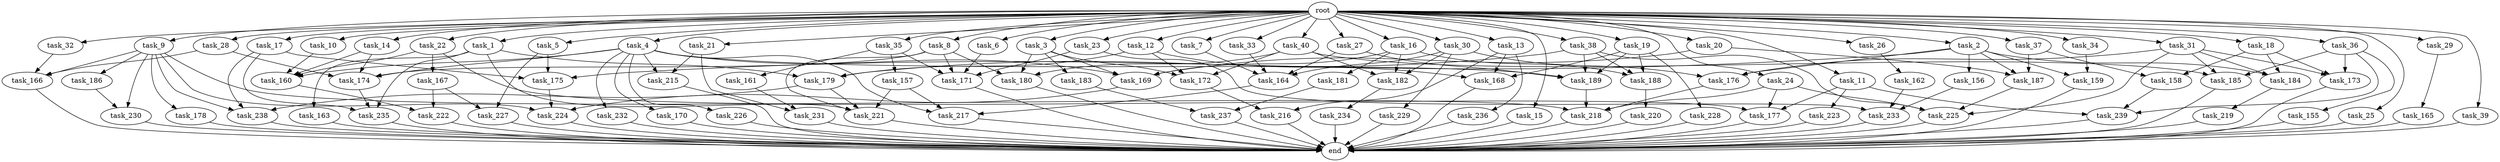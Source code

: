 digraph G {
  root [size="0.000000"];
  task_1 [size="1.024000"];
  task_2 [size="1.024000"];
  task_3 [size="1.024000"];
  task_4 [size="1.024000"];
  task_5 [size="1.024000"];
  task_6 [size="1.024000"];
  task_7 [size="1.024000"];
  task_8 [size="1.024000"];
  task_9 [size="1.024000"];
  task_10 [size="1.024000"];
  task_11 [size="1.024000"];
  task_12 [size="1.024000"];
  task_13 [size="1.024000"];
  task_14 [size="1.024000"];
  task_15 [size="1.024000"];
  task_16 [size="1.024000"];
  task_17 [size="1.024000"];
  task_18 [size="1.024000"];
  task_19 [size="1.024000"];
  task_20 [size="1.024000"];
  task_21 [size="1.024000"];
  task_22 [size="1.024000"];
  task_23 [size="1.024000"];
  task_24 [size="1.024000"];
  task_25 [size="1.024000"];
  task_26 [size="1.024000"];
  task_27 [size="1.024000"];
  task_28 [size="1.024000"];
  task_29 [size="1.024000"];
  task_30 [size="1.024000"];
  task_31 [size="1.024000"];
  task_32 [size="1.024000"];
  task_33 [size="1.024000"];
  task_34 [size="1.024000"];
  task_35 [size="1.024000"];
  task_36 [size="1.024000"];
  task_37 [size="1.024000"];
  task_38 [size="1.024000"];
  task_39 [size="1.024000"];
  task_40 [size="1.024000"];
  task_155 [size="309237645.312000"];
  task_156 [size="549755813.888000"];
  task_157 [size="420906795.008000"];
  task_158 [size="386547056.640000"];
  task_159 [size="1408749273.088000"];
  task_160 [size="2173253451.776000"];
  task_161 [size="420906795.008000"];
  task_162 [size="420906795.008000"];
  task_163 [size="309237645.312000"];
  task_164 [size="1666447310.848000"];
  task_165 [size="34359738.368000"];
  task_166 [size="1546188226.560000"];
  task_167 [size="549755813.888000"];
  task_168 [size="1382979469.312000"];
  task_169 [size="1151051235.328000"];
  task_170 [size="549755813.888000"];
  task_171 [size="1400159338.496000"];
  task_172 [size="1494648619.008000"];
  task_173 [size="936302870.528000"];
  task_174 [size="1039382085.632000"];
  task_175 [size="1546188226.560000"];
  task_176 [size="1133871366.144000"];
  task_177 [size="1133871366.144000"];
  task_178 [size="858993459.200000"];
  task_179 [size="1477468749.824000"];
  task_180 [size="773094113.280000"];
  task_181 [size="309237645.312000"];
  task_182 [size="764504178.688000"];
  task_183 [size="214748364.800000"];
  task_184 [size="1176821039.104000"];
  task_185 [size="1279900254.208000"];
  task_186 [size="858993459.200000"];
  task_187 [size="936302870.528000"];
  task_188 [size="833223655.424000"];
  task_189 [size="1151051235.328000"];
  task_215 [size="764504178.688000"];
  task_216 [size="1005022347.264000"];
  task_217 [size="1382979469.312000"];
  task_218 [size="1752346656.768000"];
  task_219 [size="137438953.472000"];
  task_220 [size="34359738.368000"];
  task_221 [size="1692217114.624000"];
  task_222 [size="429496729.600000"];
  task_223 [size="34359738.368000"];
  task_224 [size="2267742732.288000"];
  task_225 [size="1546188226.560000"];
  task_226 [size="549755813.888000"];
  task_227 [size="1073741824.000000"];
  task_228 [size="214748364.800000"];
  task_229 [size="34359738.368000"];
  task_230 [size="1073741824.000000"];
  task_231 [size="764504178.688000"];
  task_232 [size="549755813.888000"];
  task_233 [size="695784701.952000"];
  task_234 [size="34359738.368000"];
  task_235 [size="481036337.152000"];
  task_236 [size="309237645.312000"];
  task_237 [size="429496729.600000"];
  task_238 [size="1546188226.560000"];
  task_239 [size="893353197.568000"];
  end [size="0.000000"];

  root -> task_1 [size="1.000000"];
  root -> task_2 [size="1.000000"];
  root -> task_3 [size="1.000000"];
  root -> task_4 [size="1.000000"];
  root -> task_5 [size="1.000000"];
  root -> task_6 [size="1.000000"];
  root -> task_7 [size="1.000000"];
  root -> task_8 [size="1.000000"];
  root -> task_9 [size="1.000000"];
  root -> task_10 [size="1.000000"];
  root -> task_11 [size="1.000000"];
  root -> task_12 [size="1.000000"];
  root -> task_13 [size="1.000000"];
  root -> task_14 [size="1.000000"];
  root -> task_15 [size="1.000000"];
  root -> task_16 [size="1.000000"];
  root -> task_17 [size="1.000000"];
  root -> task_18 [size="1.000000"];
  root -> task_19 [size="1.000000"];
  root -> task_20 [size="1.000000"];
  root -> task_21 [size="1.000000"];
  root -> task_22 [size="1.000000"];
  root -> task_23 [size="1.000000"];
  root -> task_24 [size="1.000000"];
  root -> task_25 [size="1.000000"];
  root -> task_26 [size="1.000000"];
  root -> task_27 [size="1.000000"];
  root -> task_28 [size="1.000000"];
  root -> task_29 [size="1.000000"];
  root -> task_30 [size="1.000000"];
  root -> task_31 [size="1.000000"];
  root -> task_32 [size="1.000000"];
  root -> task_33 [size="1.000000"];
  root -> task_34 [size="1.000000"];
  root -> task_35 [size="1.000000"];
  root -> task_36 [size="1.000000"];
  root -> task_37 [size="1.000000"];
  root -> task_38 [size="1.000000"];
  root -> task_39 [size="1.000000"];
  root -> task_40 [size="1.000000"];
  task_1 -> task_163 [size="301989888.000000"];
  task_1 -> task_179 [size="301989888.000000"];
  task_1 -> task_221 [size="301989888.000000"];
  task_1 -> task_235 [size="301989888.000000"];
  task_2 -> task_156 [size="536870912.000000"];
  task_2 -> task_159 [size="536870912.000000"];
  task_2 -> task_175 [size="536870912.000000"];
  task_2 -> task_176 [size="536870912.000000"];
  task_2 -> task_184 [size="536870912.000000"];
  task_2 -> task_187 [size="536870912.000000"];
  task_3 -> task_169 [size="209715200.000000"];
  task_3 -> task_172 [size="209715200.000000"];
  task_3 -> task_180 [size="209715200.000000"];
  task_3 -> task_183 [size="209715200.000000"];
  task_4 -> task_160 [size="536870912.000000"];
  task_4 -> task_169 [size="536870912.000000"];
  task_4 -> task_170 [size="536870912.000000"];
  task_4 -> task_174 [size="536870912.000000"];
  task_4 -> task_189 [size="536870912.000000"];
  task_4 -> task_215 [size="536870912.000000"];
  task_4 -> task_217 [size="536870912.000000"];
  task_4 -> task_226 [size="536870912.000000"];
  task_4 -> task_232 [size="536870912.000000"];
  task_5 -> task_175 [size="838860800.000000"];
  task_5 -> task_227 [size="838860800.000000"];
  task_6 -> task_171 [size="411041792.000000"];
  task_7 -> task_164 [size="679477248.000000"];
  task_8 -> task_171 [size="134217728.000000"];
  task_8 -> task_174 [size="134217728.000000"];
  task_8 -> task_180 [size="134217728.000000"];
  task_8 -> task_221 [size="134217728.000000"];
  task_9 -> task_166 [size="838860800.000000"];
  task_9 -> task_178 [size="838860800.000000"];
  task_9 -> task_186 [size="838860800.000000"];
  task_9 -> task_218 [size="838860800.000000"];
  task_9 -> task_224 [size="838860800.000000"];
  task_9 -> task_230 [size="838860800.000000"];
  task_9 -> task_238 [size="838860800.000000"];
  task_10 -> task_160 [size="838860800.000000"];
  task_11 -> task_177 [size="33554432.000000"];
  task_11 -> task_223 [size="33554432.000000"];
  task_11 -> task_239 [size="33554432.000000"];
  task_12 -> task_168 [size="838860800.000000"];
  task_12 -> task_172 [size="838860800.000000"];
  task_12 -> task_179 [size="838860800.000000"];
  task_13 -> task_168 [size="301989888.000000"];
  task_13 -> task_216 [size="301989888.000000"];
  task_13 -> task_236 [size="301989888.000000"];
  task_14 -> task_160 [size="209715200.000000"];
  task_14 -> task_174 [size="209715200.000000"];
  task_15 -> end [size="1.000000"];
  task_16 -> task_169 [size="301989888.000000"];
  task_16 -> task_181 [size="301989888.000000"];
  task_16 -> task_182 [size="301989888.000000"];
  task_16 -> task_188 [size="301989888.000000"];
  task_17 -> task_175 [size="134217728.000000"];
  task_17 -> task_235 [size="134217728.000000"];
  task_17 -> task_238 [size="134217728.000000"];
  task_18 -> task_158 [size="75497472.000000"];
  task_18 -> task_173 [size="75497472.000000"];
  task_18 -> task_184 [size="75497472.000000"];
  task_19 -> task_168 [size="209715200.000000"];
  task_19 -> task_188 [size="209715200.000000"];
  task_19 -> task_189 [size="209715200.000000"];
  task_19 -> task_228 [size="209715200.000000"];
  task_20 -> task_169 [size="75497472.000000"];
  task_20 -> task_187 [size="75497472.000000"];
  task_21 -> task_215 [size="209715200.000000"];
  task_21 -> task_231 [size="209715200.000000"];
  task_22 -> task_160 [size="536870912.000000"];
  task_22 -> task_167 [size="536870912.000000"];
  task_22 -> task_177 [size="536870912.000000"];
  task_23 -> task_171 [size="411041792.000000"];
  task_23 -> task_233 [size="411041792.000000"];
  task_24 -> task_177 [size="536870912.000000"];
  task_24 -> task_218 [size="536870912.000000"];
  task_24 -> task_225 [size="536870912.000000"];
  task_25 -> end [size="1.000000"];
  task_26 -> task_162 [size="411041792.000000"];
  task_27 -> task_164 [size="75497472.000000"];
  task_27 -> task_189 [size="75497472.000000"];
  task_28 -> task_166 [size="134217728.000000"];
  task_28 -> task_174 [size="134217728.000000"];
  task_29 -> task_165 [size="33554432.000000"];
  task_30 -> task_164 [size="33554432.000000"];
  task_30 -> task_176 [size="33554432.000000"];
  task_30 -> task_182 [size="33554432.000000"];
  task_30 -> task_229 [size="33554432.000000"];
  task_31 -> task_173 [size="536870912.000000"];
  task_31 -> task_176 [size="536870912.000000"];
  task_31 -> task_184 [size="536870912.000000"];
  task_31 -> task_185 [size="536870912.000000"];
  task_31 -> task_225 [size="536870912.000000"];
  task_32 -> task_166 [size="536870912.000000"];
  task_33 -> task_164 [size="838860800.000000"];
  task_34 -> task_159 [size="838860800.000000"];
  task_35 -> task_157 [size="411041792.000000"];
  task_35 -> task_161 [size="411041792.000000"];
  task_35 -> task_171 [size="411041792.000000"];
  task_36 -> task_155 [size="301989888.000000"];
  task_36 -> task_173 [size="301989888.000000"];
  task_36 -> task_185 [size="301989888.000000"];
  task_36 -> task_239 [size="301989888.000000"];
  task_37 -> task_158 [size="301989888.000000"];
  task_37 -> task_187 [size="301989888.000000"];
  task_38 -> task_179 [size="301989888.000000"];
  task_38 -> task_188 [size="301989888.000000"];
  task_38 -> task_189 [size="301989888.000000"];
  task_38 -> task_225 [size="301989888.000000"];
  task_39 -> end [size="1.000000"];
  task_40 -> task_172 [size="411041792.000000"];
  task_40 -> task_180 [size="411041792.000000"];
  task_40 -> task_182 [size="411041792.000000"];
  task_40 -> task_185 [size="411041792.000000"];
  task_155 -> end [size="1.000000"];
  task_156 -> task_233 [size="134217728.000000"];
  task_157 -> task_217 [size="679477248.000000"];
  task_157 -> task_221 [size="679477248.000000"];
  task_158 -> task_239 [size="536870912.000000"];
  task_159 -> end [size="1.000000"];
  task_160 -> task_222 [size="209715200.000000"];
  task_161 -> task_231 [size="536870912.000000"];
  task_162 -> task_233 [size="134217728.000000"];
  task_163 -> end [size="1.000000"];
  task_164 -> task_217 [size="134217728.000000"];
  task_165 -> end [size="1.000000"];
  task_166 -> end [size="1.000000"];
  task_167 -> task_222 [size="209715200.000000"];
  task_167 -> task_227 [size="209715200.000000"];
  task_168 -> end [size="1.000000"];
  task_169 -> task_224 [size="838860800.000000"];
  task_170 -> end [size="1.000000"];
  task_171 -> end [size="1.000000"];
  task_172 -> task_216 [size="679477248.000000"];
  task_173 -> end [size="1.000000"];
  task_174 -> task_235 [size="33554432.000000"];
  task_175 -> task_224 [size="536870912.000000"];
  task_176 -> task_218 [size="33554432.000000"];
  task_177 -> end [size="1.000000"];
  task_178 -> end [size="1.000000"];
  task_179 -> task_221 [size="536870912.000000"];
  task_179 -> task_238 [size="536870912.000000"];
  task_180 -> end [size="1.000000"];
  task_181 -> task_237 [size="209715200.000000"];
  task_182 -> task_234 [size="33554432.000000"];
  task_183 -> task_237 [size="209715200.000000"];
  task_184 -> task_219 [size="134217728.000000"];
  task_185 -> end [size="1.000000"];
  task_186 -> task_230 [size="209715200.000000"];
  task_187 -> task_225 [size="134217728.000000"];
  task_188 -> task_220 [size="33554432.000000"];
  task_189 -> task_218 [size="301989888.000000"];
  task_215 -> end [size="1.000000"];
  task_216 -> end [size="1.000000"];
  task_217 -> end [size="1.000000"];
  task_218 -> end [size="1.000000"];
  task_219 -> end [size="1.000000"];
  task_220 -> end [size="1.000000"];
  task_221 -> end [size="1.000000"];
  task_222 -> end [size="1.000000"];
  task_223 -> end [size="1.000000"];
  task_224 -> end [size="1.000000"];
  task_225 -> end [size="1.000000"];
  task_226 -> end [size="1.000000"];
  task_227 -> end [size="1.000000"];
  task_228 -> end [size="1.000000"];
  task_229 -> end [size="1.000000"];
  task_230 -> end [size="1.000000"];
  task_231 -> end [size="1.000000"];
  task_232 -> end [size="1.000000"];
  task_233 -> end [size="1.000000"];
  task_234 -> end [size="1.000000"];
  task_235 -> end [size="1.000000"];
  task_236 -> end [size="1.000000"];
  task_237 -> end [size="1.000000"];
  task_238 -> end [size="1.000000"];
  task_239 -> end [size="1.000000"];
}
